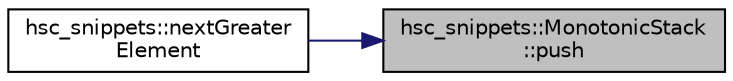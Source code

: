 digraph "hsc_snippets::MonotonicStack::push"
{
 // INTERACTIVE_SVG=YES
 // LATEX_PDF_SIZE
  edge [fontname="Helvetica",fontsize="10",labelfontname="Helvetica",labelfontsize="10"];
  node [fontname="Helvetica",fontsize="10",shape=record];
  rankdir="RL";
  Node1 [label="hsc_snippets::MonotonicStack\l::push",height=0.2,width=0.4,color="black", fillcolor="grey75", style="filled", fontcolor="black",tooltip=" "];
  Node1 -> Node2 [dir="back",color="midnightblue",fontsize="10",style="solid",fontname="Helvetica"];
  Node2 [label="hsc_snippets::nextGreater\lElement",height=0.2,width=0.4,color="black", fillcolor="white", style="filled",URL="$namespacehsc__snippets.html#a4827ed3c09b534429c5feffed16809c6",tooltip=" "];
}
